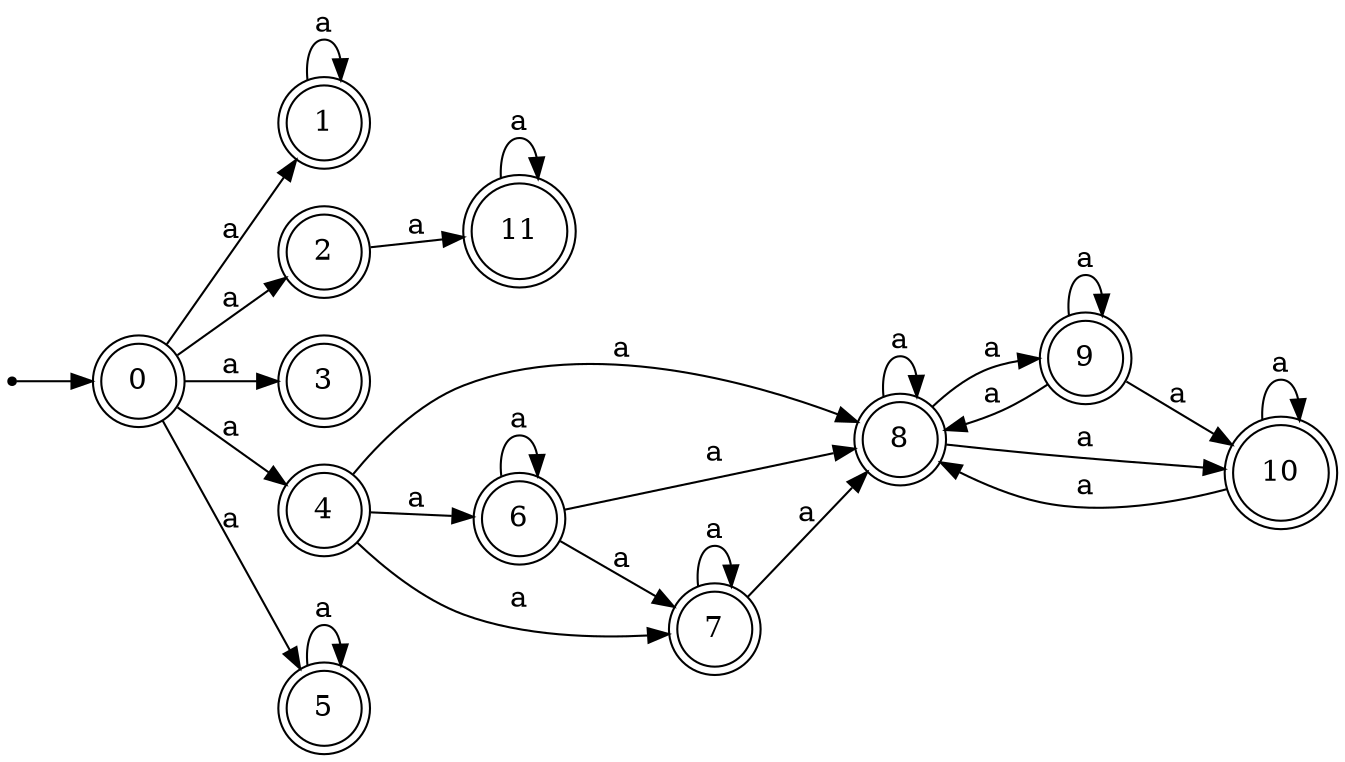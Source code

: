 digraph finite_state_machine {
rankdir=LR;
size="20,20";
node [shape = point]; "dummy0"
node [shape = doublecircle]; "0";"dummy0" -> "0";
node [shape = doublecircle]; "1";node [shape = doublecircle]; "2";node [shape = doublecircle]; "3";node [shape = doublecircle]; "4";node [shape = doublecircle]; "5";node [shape = doublecircle]; "6";node [shape = doublecircle]; "7";node [shape = doublecircle]; "8";node [shape = doublecircle]; "9";node [shape = doublecircle]; "10";node [shape = doublecircle]; "11";"0" -> "1" [label = "a"];
 "0" -> "2" [label = "a"];
 "0" -> "3" [label = "a"];
 "0" -> "4" [label = "a"];
 "0" -> "5" [label = "a"];
 "5" -> "5" [label = "a"];
 "4" -> "8" [label = "a"];
 "4" -> "6" [label = "a"];
 "4" -> "7" [label = "a"];
 "8" -> "8" [label = "a"];
 "8" -> "9" [label = "a"];
 "8" -> "10" [label = "a"];
 "10" -> "8" [label = "a"];
 "10" -> "10" [label = "a"];
 "9" -> "8" [label = "a"];
 "9" -> "9" [label = "a"];
 "9" -> "10" [label = "a"];
 "7" -> "8" [label = "a"];
 "7" -> "7" [label = "a"];
 "6" -> "8" [label = "a"];
 "6" -> "6" [label = "a"];
 "6" -> "7" [label = "a"];
 "2" -> "11" [label = "a"];
 "11" -> "11" [label = "a"];
 "1" -> "1" [label = "a"];
 }
